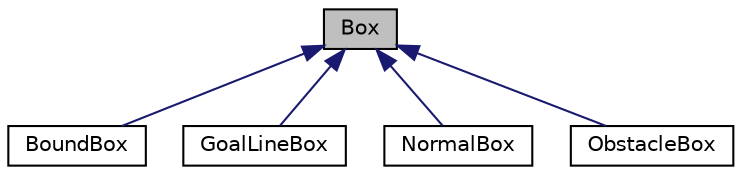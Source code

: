 digraph "Box"
{
 // LATEX_PDF_SIZE
  edge [fontname="Helvetica",fontsize="10",labelfontname="Helvetica",labelfontsize="10"];
  node [fontname="Helvetica",fontsize="10",shape=record];
  Node1 [label="Box",height=0.2,width=0.4,color="black", fillcolor="grey75", style="filled", fontcolor="black",tooltip="Abstract class for the different types of segments in the field."];
  Node1 -> Node2 [dir="back",color="midnightblue",fontsize="10",style="solid",fontname="Helvetica"];
  Node2 [label="BoundBox",height=0.2,width=0.4,color="black", fillcolor="white", style="filled",URL="$class_bound_box.html",tooltip="Class that represents the borders of the field."];
  Node1 -> Node3 [dir="back",color="midnightblue",fontsize="10",style="solid",fontname="Helvetica"];
  Node3 [label="GoalLineBox",height=0.2,width=0.4,color="black", fillcolor="white", style="filled",URL="$class_goal_line_box.html",tooltip="Class for representing the goal line segments in the field."];
  Node1 -> Node4 [dir="back",color="midnightblue",fontsize="10",style="solid",fontname="Helvetica"];
  Node4 [label="NormalBox",height=0.2,width=0.4,color="black", fillcolor="white", style="filled",URL="$class_normal_box.html",tooltip="Class for representing the normal segments in the field."];
  Node1 -> Node5 [dir="back",color="midnightblue",fontsize="10",style="solid",fontname="Helvetica"];
  Node5 [label="ObstacleBox",height=0.2,width=0.4,color="black", fillcolor="white", style="filled",URL="$class_obstacle_box.html",tooltip="Class that represents the obstacles in the field."];
}
